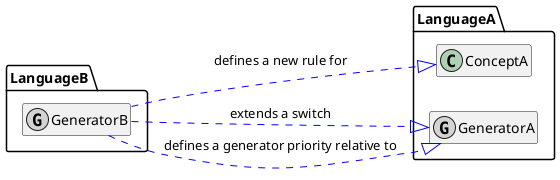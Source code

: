 @startuml
left to right direction

package LanguageA {
  class ConceptA
  class GeneratorA <<G,lightgray>>
}

package LanguageB {
  class GeneratorB <<G,lightgray>>
}

GeneratorB .[#blue].|> ConceptA: defines a new rule for
GeneratorB .[#blue].|> GeneratorA: extends a switch
GeneratorB .[#blue].|> GeneratorA: defines a generator priority relative to

hide empty members

@enduml